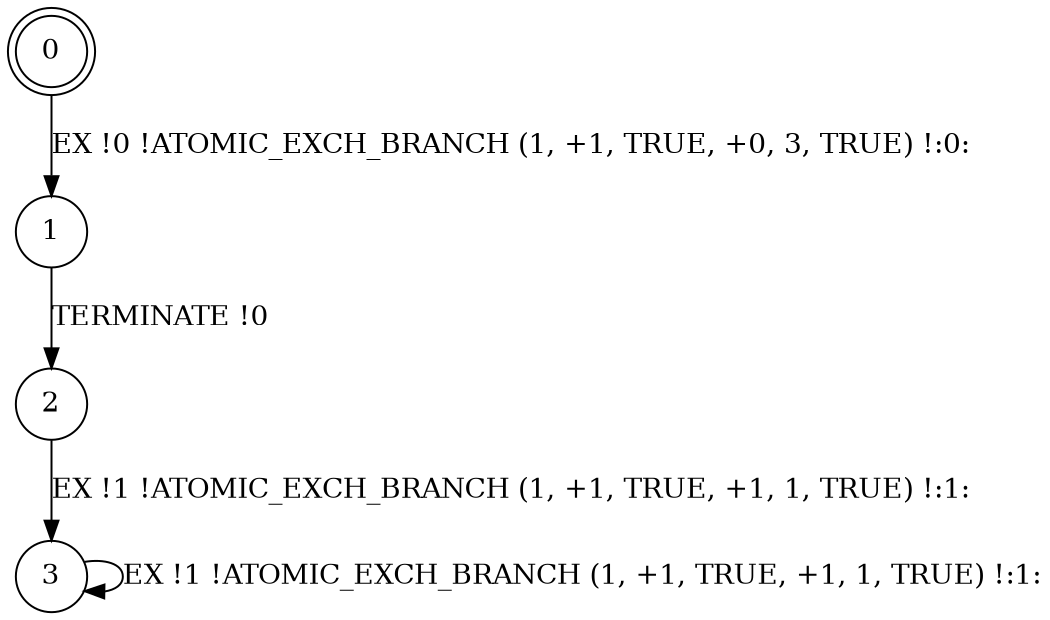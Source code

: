 digraph BCG {
size = "7, 10.5";
center = TRUE;
node [shape = circle];
0 [peripheries = 2];
0 -> 1 [label = "EX !0 !ATOMIC_EXCH_BRANCH (1, +1, TRUE, +0, 3, TRUE) !:0:"];
1 -> 2 [label = "TERMINATE !0"];
2 -> 3 [label = "EX !1 !ATOMIC_EXCH_BRANCH (1, +1, TRUE, +1, 1, TRUE) !:1:"];
3 -> 3 [label = "EX !1 !ATOMIC_EXCH_BRANCH (1, +1, TRUE, +1, 1, TRUE) !:1:"];
}
